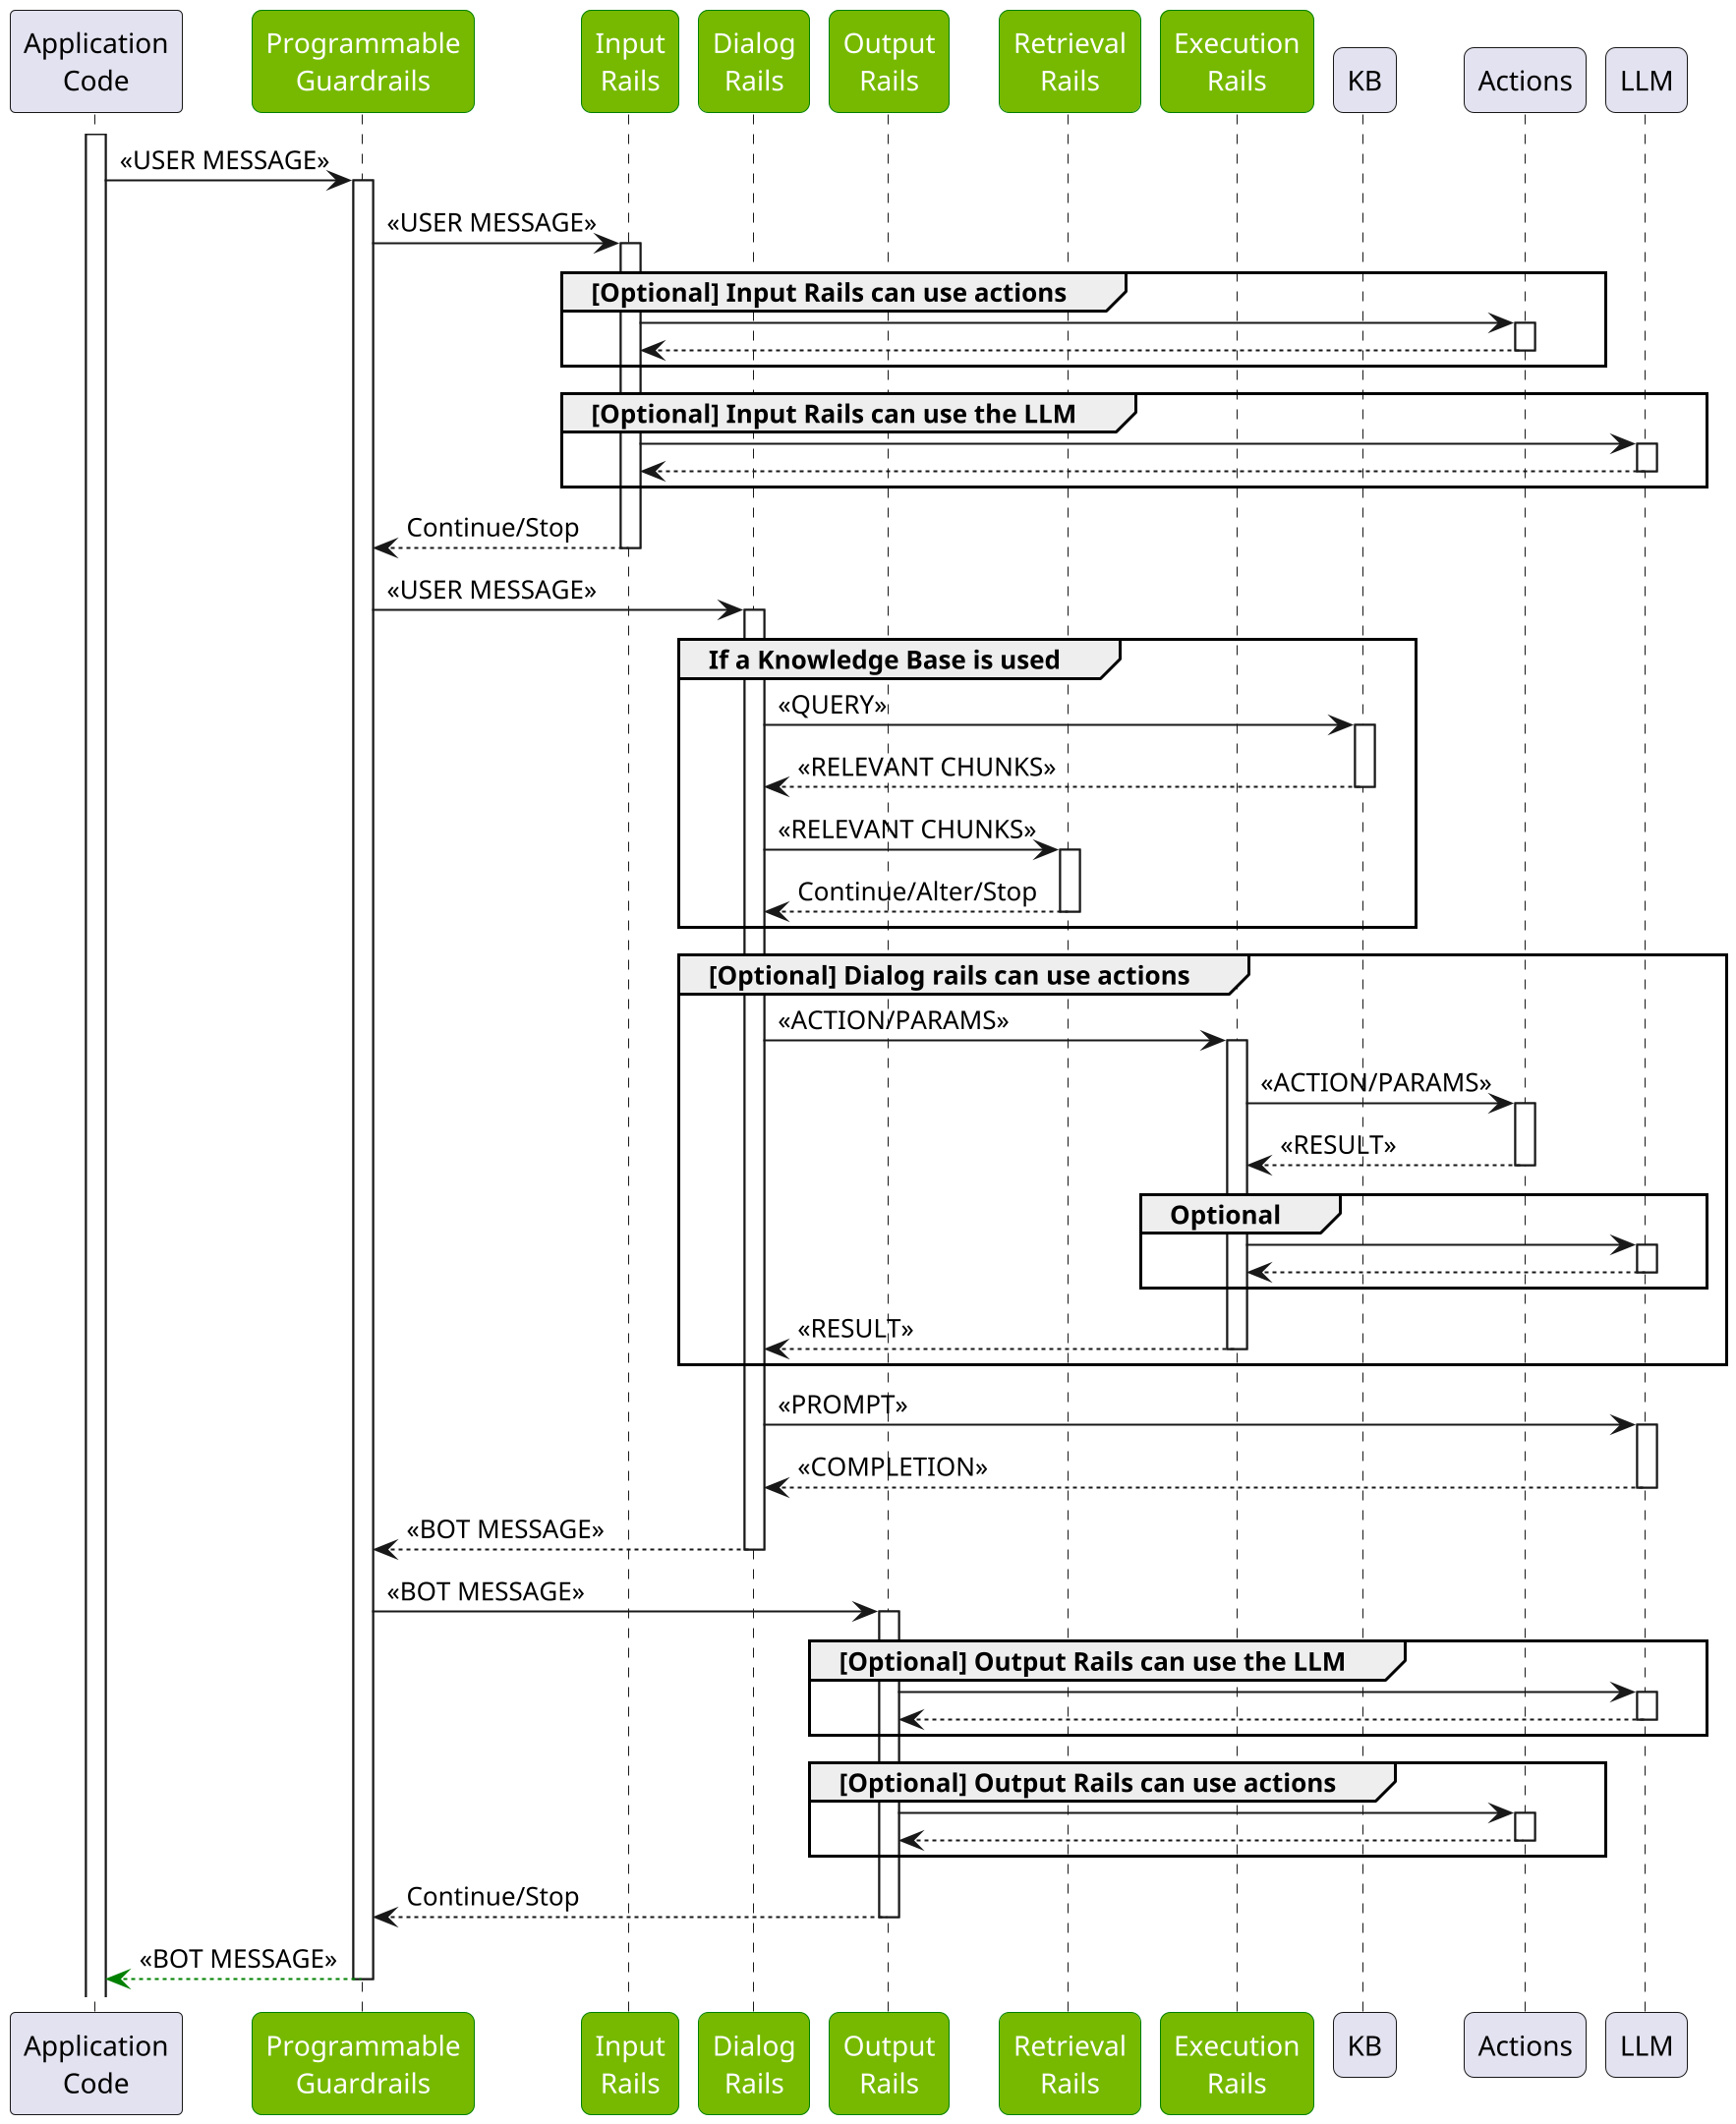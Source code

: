 @startuml
participant "Application\nCode" as A

skinparam Participant {
  RoundCorner 10

  BackgroundColor<<LLMRails>> 76b900
  FontColor<<LLMRails>> white
  BorderColor<<LLMRails>> green
}


participant "Programmable\nGuardrails" as LLMRails <<LLMRails>>
participant "Input\nRails" as IR <<LLMRails>>
participant "Dialog\nRails" as DR <<LLMRails>>
participant "Output\nRails" as OR <<LLMRails>>
participant "Retrieval\nRails" as RR <<LLMRails>>
participant "Execution\nRails" as ER <<LLMRails>>
participant KB
participant Actions
participant "LLM"


Activate A
A->LLMRails: <<USER MESSAGE>>
activate LLMRails

LLMRails->IR: <<USER MESSAGE>>
activate IR

group [Optional] Input Rails can use actions
IR->Actions
activate Actions
return
end

group [Optional] Input Rails can use the LLM
IR->LLM
activate LLM
return
end

return Continue/Stop

LLMRails->DR: <<USER MESSAGE>>
activate DR

group If a Knowledge Base is used
DR->KB: <<QUERY>>
activate KB
return <<RELEVANT CHUNKS>>
DR->RR: <<RELEVANT CHUNKS>>
activate RR
return Continue/Alter/Stop
end

group [Optional] Dialog rails can use actions
DR->ER: <<ACTION/PARAMS>>
activate ER

ER->Actions: <<ACTION/PARAMS>>
activate Actions
return <<RESULT>>

group Optional
ER->LLM
activate LLM
return
end


return <<RESULT>>
end

DR->LLM: <<PROMPT>>
activate LLM
return <<COMPLETION>>

return <<BOT MESSAGE>>


LLMRails->OR: <<BOT MESSAGE>>
activate OR

group [Optional] Output Rails can use the LLM
OR->LLM
activate LLM
return
end

group [Optional] Output Rails can use actions
OR->Actions
activate Actions
return
end

return Continue/Stop


return #green <<BOT MESSAGE>>


'hide footbox
hide stereotype
scale 2
@enduml
